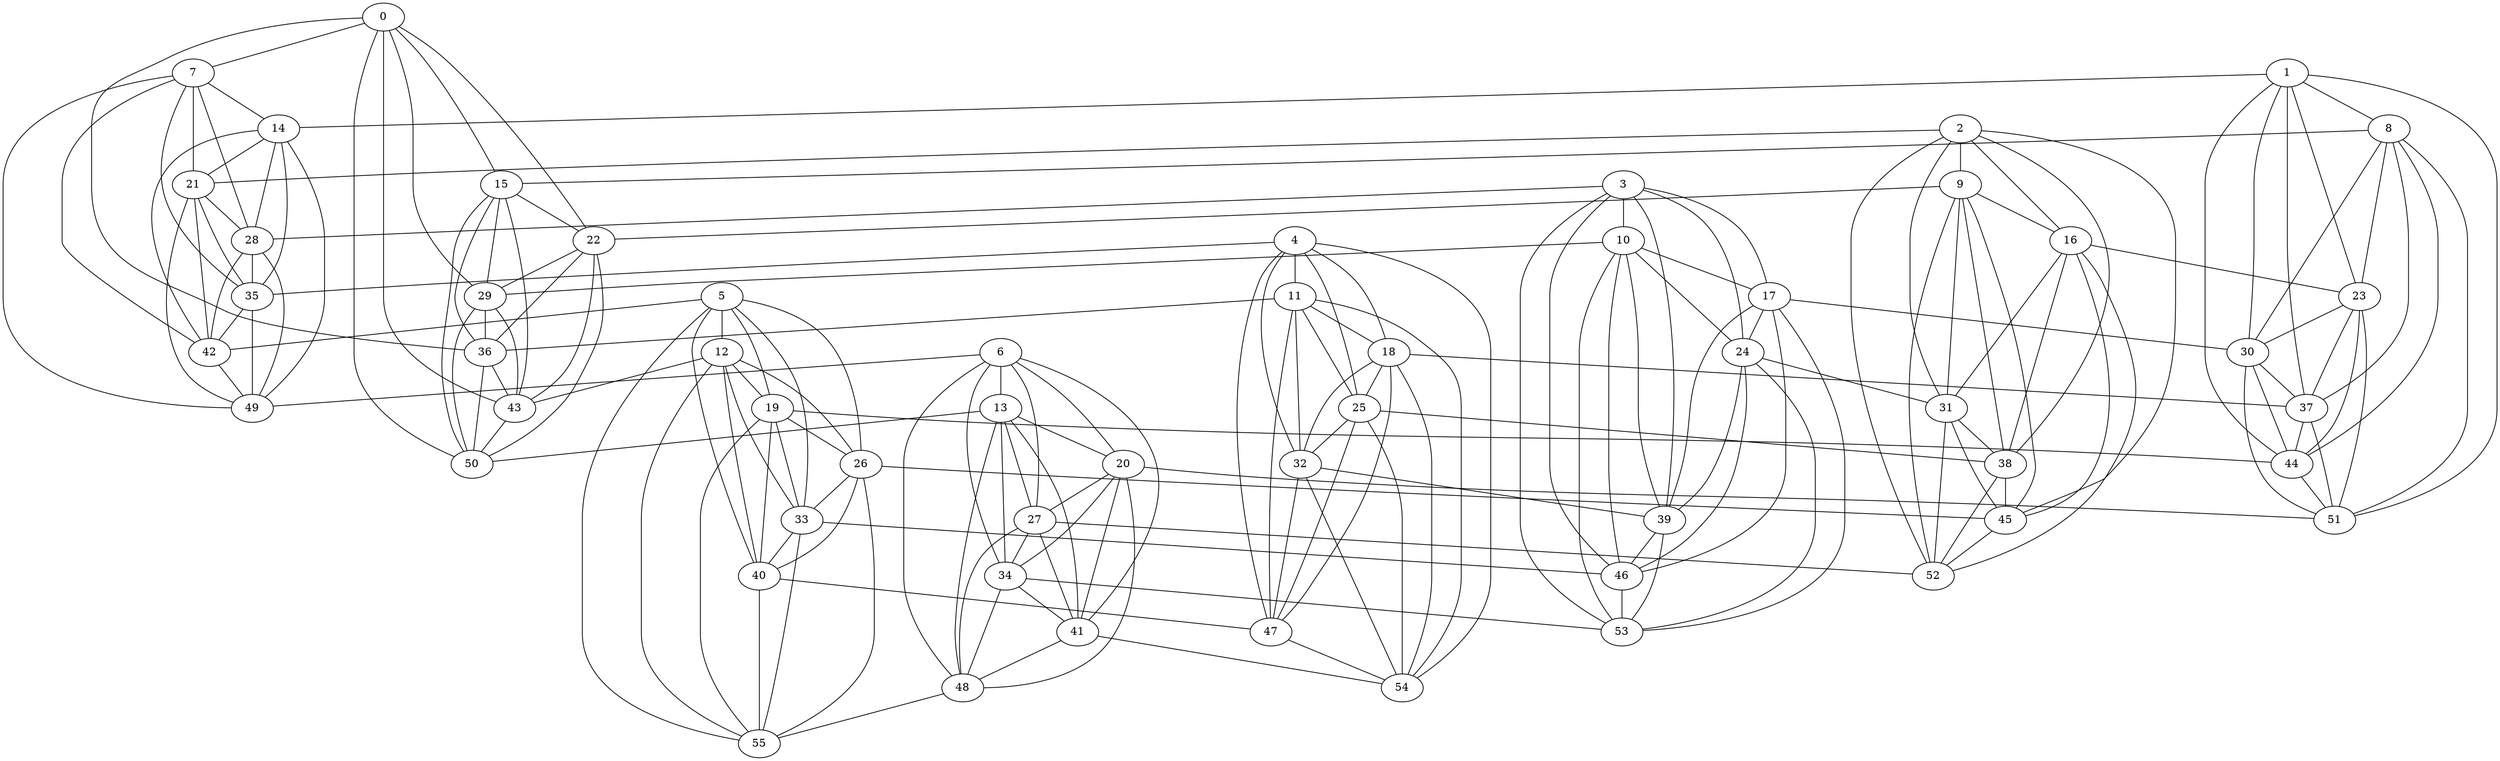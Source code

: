 graph g {0;1;2;3;4;5;6;7;8;9;10;11;12;13;14;15;16;17;18;19;20;21;22;23;24;25;26;27;28;29;30;31;32;33;34;35;36;37;38;39;40;41;42;43;44;45;46;47;48;49;50;51;52;53;54;55;0 -- 7;0 -- 15;0 -- 22;0 -- 29;0 -- 36;0 -- 43;0 -- 50;1 -- 8;1 -- 14;1 -- 23;1 -- 30;1 -- 37;1 -- 44;1 -- 51;2 -- 9;2 -- 16;2 -- 21;2 -- 31;2 -- 38;2 -- 45;2 -- 52;3 -- 10;3 -- 17;3 -- 24;3 -- 28;3 -- 39;3 -- 46;3 -- 53;4 -- 11;4 -- 18;4 -- 25;4 -- 32;4 -- 35;4 -- 47;4 -- 54;5 -- 12;5 -- 19;5 -- 26;5 -- 33;5 -- 40;5 -- 42;5 -- 55;6 -- 13;6 -- 20;6 -- 27;6 -- 34;6 -- 41;6 -- 48;6 -- 49;7 -- 14;7 -- 21;7 -- 28;7 -- 35;7 -- 42;7 -- 49;8 -- 15;8 -- 23;8 -- 30;8 -- 37;8 -- 44;8 -- 51;9 -- 16;9 -- 22;9 -- 31;9 -- 38;9 -- 45;9 -- 52;10 -- 17;10 -- 24;10 -- 29;10 -- 39;10 -- 46;10 -- 53;11 -- 18;11 -- 25;11 -- 32;11 -- 36;11 -- 47;11 -- 54;12 -- 19;12 -- 26;12 -- 33;12 -- 40;12 -- 43;12 -- 55;13 -- 20;13 -- 27;13 -- 34;13 -- 41;13 -- 48;13 -- 50;14 -- 21;14 -- 28;14 -- 35;14 -- 42;14 -- 49;15 -- 22;15 -- 29;15 -- 36;15 -- 43;15 -- 50;16 -- 23;16 -- 31;16 -- 38;16 -- 45;16 -- 52;17 -- 24;17 -- 30;17 -- 39;17 -- 46;17 -- 53;18 -- 25;18 -- 32;18 -- 37;18 -- 47;18 -- 54;19 -- 26;19 -- 33;19 -- 40;19 -- 44;19 -- 55;20 -- 27;20 -- 34;20 -- 41;20 -- 48;20 -- 51;21 -- 28;21 -- 35;21 -- 42;21 -- 49;22 -- 29;22 -- 36;22 -- 43;22 -- 50;23 -- 30;23 -- 37;23 -- 44;23 -- 51;24 -- 31;24 -- 39;24 -- 46;24 -- 53;25 -- 32;25 -- 38;25 -- 47;25 -- 54;26 -- 33;26 -- 40;26 -- 45;26 -- 55;27 -- 34;27 -- 41;27 -- 48;27 -- 52;28 -- 35;28 -- 42;28 -- 49;29 -- 36;29 -- 43;29 -- 50;30 -- 37;30 -- 44;30 -- 51;31 -- 38;31 -- 45;31 -- 52;32 -- 39;32 -- 47;32 -- 54;33 -- 40;33 -- 46;33 -- 55;34 -- 41;34 -- 48;34 -- 53;35 -- 42;35 -- 49;36 -- 43;36 -- 50;37 -- 44;37 -- 51;38 -- 45;38 -- 52;39 -- 46;39 -- 53;40 -- 47;40 -- 55;41 -- 48;41 -- 54;42 -- 49;43 -- 50;44 -- 51;45 -- 52;46 -- 53;47 -- 54;48 -- 55;}
